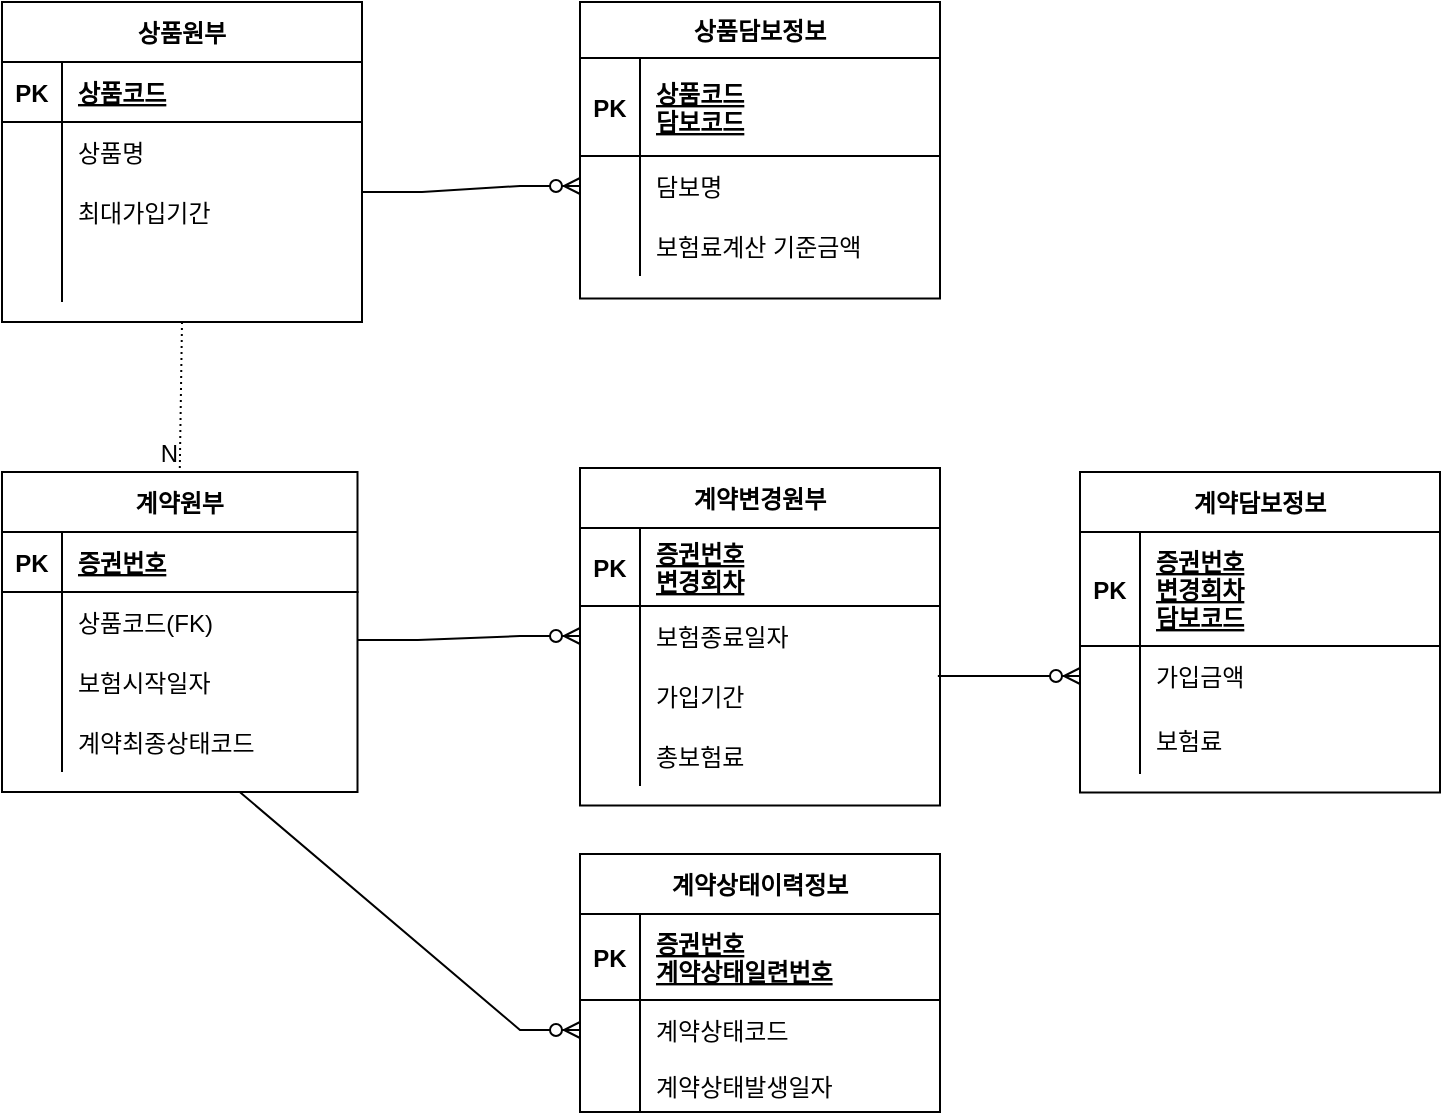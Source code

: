 <mxfile version="15.8.2" type="github">
  <diagram id="ghwDY5kjl9agutE1AJBL" name="Page-1">
    <mxGraphModel dx="1186" dy="769" grid="0" gridSize="10" guides="1" tooltips="1" connect="1" arrows="1" fold="1" page="1" pageScale="1" pageWidth="827" pageHeight="1169" math="0" shadow="0">
      <root>
        <mxCell id="0" />
        <mxCell id="1" parent="0" />
        <mxCell id="liIEnCD_2YWMoND7-9Kx-3" value="상품원부" style="shape=table;startSize=30;container=1;collapsible=1;childLayout=tableLayout;fixedRows=1;rowLines=0;fontStyle=1;align=center;resizeLast=1;" vertex="1" parent="1">
          <mxGeometry x="40" y="50" width="180" height="160" as="geometry" />
        </mxCell>
        <mxCell id="liIEnCD_2YWMoND7-9Kx-4" value="" style="shape=partialRectangle;collapsible=0;dropTarget=0;pointerEvents=0;fillColor=none;top=0;left=0;bottom=1;right=0;points=[[0,0.5],[1,0.5]];portConstraint=eastwest;" vertex="1" parent="liIEnCD_2YWMoND7-9Kx-3">
          <mxGeometry y="30" width="180" height="30" as="geometry" />
        </mxCell>
        <mxCell id="liIEnCD_2YWMoND7-9Kx-5" value="PK" style="shape=partialRectangle;connectable=0;fillColor=none;top=0;left=0;bottom=0;right=0;fontStyle=1;overflow=hidden;" vertex="1" parent="liIEnCD_2YWMoND7-9Kx-4">
          <mxGeometry width="30" height="30" as="geometry">
            <mxRectangle width="30" height="30" as="alternateBounds" />
          </mxGeometry>
        </mxCell>
        <mxCell id="liIEnCD_2YWMoND7-9Kx-6" value="상품코드" style="shape=partialRectangle;connectable=0;fillColor=none;top=0;left=0;bottom=0;right=0;align=left;spacingLeft=6;fontStyle=5;overflow=hidden;" vertex="1" parent="liIEnCD_2YWMoND7-9Kx-4">
          <mxGeometry x="30" width="150" height="30" as="geometry">
            <mxRectangle width="150" height="30" as="alternateBounds" />
          </mxGeometry>
        </mxCell>
        <mxCell id="liIEnCD_2YWMoND7-9Kx-7" value="" style="shape=partialRectangle;collapsible=0;dropTarget=0;pointerEvents=0;fillColor=none;top=0;left=0;bottom=0;right=0;points=[[0,0.5],[1,0.5]];portConstraint=eastwest;" vertex="1" parent="liIEnCD_2YWMoND7-9Kx-3">
          <mxGeometry y="60" width="180" height="30" as="geometry" />
        </mxCell>
        <mxCell id="liIEnCD_2YWMoND7-9Kx-8" value="" style="shape=partialRectangle;connectable=0;fillColor=none;top=0;left=0;bottom=0;right=0;editable=1;overflow=hidden;" vertex="1" parent="liIEnCD_2YWMoND7-9Kx-7">
          <mxGeometry width="30" height="30" as="geometry">
            <mxRectangle width="30" height="30" as="alternateBounds" />
          </mxGeometry>
        </mxCell>
        <mxCell id="liIEnCD_2YWMoND7-9Kx-9" value="상품명" style="shape=partialRectangle;connectable=0;fillColor=none;top=0;left=0;bottom=0;right=0;align=left;spacingLeft=6;overflow=hidden;" vertex="1" parent="liIEnCD_2YWMoND7-9Kx-7">
          <mxGeometry x="30" width="150" height="30" as="geometry">
            <mxRectangle width="150" height="30" as="alternateBounds" />
          </mxGeometry>
        </mxCell>
        <mxCell id="liIEnCD_2YWMoND7-9Kx-10" value="" style="shape=partialRectangle;collapsible=0;dropTarget=0;pointerEvents=0;fillColor=none;top=0;left=0;bottom=0;right=0;points=[[0,0.5],[1,0.5]];portConstraint=eastwest;" vertex="1" parent="liIEnCD_2YWMoND7-9Kx-3">
          <mxGeometry y="90" width="180" height="30" as="geometry" />
        </mxCell>
        <mxCell id="liIEnCD_2YWMoND7-9Kx-11" value="" style="shape=partialRectangle;connectable=0;fillColor=none;top=0;left=0;bottom=0;right=0;editable=1;overflow=hidden;" vertex="1" parent="liIEnCD_2YWMoND7-9Kx-10">
          <mxGeometry width="30" height="30" as="geometry">
            <mxRectangle width="30" height="30" as="alternateBounds" />
          </mxGeometry>
        </mxCell>
        <mxCell id="liIEnCD_2YWMoND7-9Kx-12" value="최대가입기간" style="shape=partialRectangle;connectable=0;fillColor=none;top=0;left=0;bottom=0;right=0;align=left;spacingLeft=6;overflow=hidden;" vertex="1" parent="liIEnCD_2YWMoND7-9Kx-10">
          <mxGeometry x="30" width="150" height="30" as="geometry">
            <mxRectangle width="150" height="30" as="alternateBounds" />
          </mxGeometry>
        </mxCell>
        <mxCell id="liIEnCD_2YWMoND7-9Kx-13" value="" style="shape=partialRectangle;collapsible=0;dropTarget=0;pointerEvents=0;fillColor=none;top=0;left=0;bottom=0;right=0;points=[[0,0.5],[1,0.5]];portConstraint=eastwest;" vertex="1" parent="liIEnCD_2YWMoND7-9Kx-3">
          <mxGeometry y="120" width="180" height="30" as="geometry" />
        </mxCell>
        <mxCell id="liIEnCD_2YWMoND7-9Kx-14" value="" style="shape=partialRectangle;connectable=0;fillColor=none;top=0;left=0;bottom=0;right=0;editable=1;overflow=hidden;" vertex="1" parent="liIEnCD_2YWMoND7-9Kx-13">
          <mxGeometry width="30" height="30" as="geometry">
            <mxRectangle width="30" height="30" as="alternateBounds" />
          </mxGeometry>
        </mxCell>
        <mxCell id="liIEnCD_2YWMoND7-9Kx-15" value="" style="shape=partialRectangle;connectable=0;fillColor=none;top=0;left=0;bottom=0;right=0;align=left;spacingLeft=6;overflow=hidden;" vertex="1" parent="liIEnCD_2YWMoND7-9Kx-13">
          <mxGeometry x="30" width="150" height="30" as="geometry">
            <mxRectangle width="150" height="30" as="alternateBounds" />
          </mxGeometry>
        </mxCell>
        <mxCell id="liIEnCD_2YWMoND7-9Kx-16" value="상품담보정보" style="shape=table;startSize=28;container=1;collapsible=1;childLayout=tableLayout;fixedRows=1;rowLines=0;fontStyle=1;align=center;resizeLast=1;" vertex="1" parent="1">
          <mxGeometry x="329" y="50" width="180" height="148.25" as="geometry" />
        </mxCell>
        <mxCell id="liIEnCD_2YWMoND7-9Kx-17" value="" style="shape=partialRectangle;collapsible=0;dropTarget=0;pointerEvents=0;fillColor=none;top=0;left=0;bottom=1;right=0;points=[[0,0.5],[1,0.5]];portConstraint=eastwest;" vertex="1" parent="liIEnCD_2YWMoND7-9Kx-16">
          <mxGeometry y="28" width="180" height="49" as="geometry" />
        </mxCell>
        <mxCell id="liIEnCD_2YWMoND7-9Kx-18" value="PK" style="shape=partialRectangle;connectable=0;fillColor=none;top=0;left=0;bottom=0;right=0;fontStyle=1;overflow=hidden;" vertex="1" parent="liIEnCD_2YWMoND7-9Kx-17">
          <mxGeometry width="30" height="49" as="geometry">
            <mxRectangle width="30" height="49" as="alternateBounds" />
          </mxGeometry>
        </mxCell>
        <mxCell id="liIEnCD_2YWMoND7-9Kx-19" value="상품코드&#xa;담보코드" style="shape=partialRectangle;connectable=0;fillColor=none;top=0;left=0;bottom=0;right=0;align=left;spacingLeft=6;fontStyle=5;overflow=hidden;" vertex="1" parent="liIEnCD_2YWMoND7-9Kx-17">
          <mxGeometry x="30" width="150" height="49" as="geometry">
            <mxRectangle width="150" height="49" as="alternateBounds" />
          </mxGeometry>
        </mxCell>
        <mxCell id="liIEnCD_2YWMoND7-9Kx-20" value="" style="shape=partialRectangle;collapsible=0;dropTarget=0;pointerEvents=0;fillColor=none;top=0;left=0;bottom=0;right=0;points=[[0,0.5],[1,0.5]];portConstraint=eastwest;" vertex="1" parent="liIEnCD_2YWMoND7-9Kx-16">
          <mxGeometry y="77" width="180" height="30" as="geometry" />
        </mxCell>
        <mxCell id="liIEnCD_2YWMoND7-9Kx-21" value="" style="shape=partialRectangle;connectable=0;fillColor=none;top=0;left=0;bottom=0;right=0;editable=1;overflow=hidden;" vertex="1" parent="liIEnCD_2YWMoND7-9Kx-20">
          <mxGeometry width="30" height="30" as="geometry">
            <mxRectangle width="30" height="30" as="alternateBounds" />
          </mxGeometry>
        </mxCell>
        <mxCell id="liIEnCD_2YWMoND7-9Kx-22" value="담보명" style="shape=partialRectangle;connectable=0;fillColor=none;top=0;left=0;bottom=0;right=0;align=left;spacingLeft=6;overflow=hidden;" vertex="1" parent="liIEnCD_2YWMoND7-9Kx-20">
          <mxGeometry x="30" width="150" height="30" as="geometry">
            <mxRectangle width="150" height="30" as="alternateBounds" />
          </mxGeometry>
        </mxCell>
        <mxCell id="liIEnCD_2YWMoND7-9Kx-23" value="" style="shape=partialRectangle;collapsible=0;dropTarget=0;pointerEvents=0;fillColor=none;top=0;left=0;bottom=0;right=0;points=[[0,0.5],[1,0.5]];portConstraint=eastwest;" vertex="1" parent="liIEnCD_2YWMoND7-9Kx-16">
          <mxGeometry y="107" width="180" height="30" as="geometry" />
        </mxCell>
        <mxCell id="liIEnCD_2YWMoND7-9Kx-24" value="" style="shape=partialRectangle;connectable=0;fillColor=none;top=0;left=0;bottom=0;right=0;editable=1;overflow=hidden;" vertex="1" parent="liIEnCD_2YWMoND7-9Kx-23">
          <mxGeometry width="30" height="30" as="geometry">
            <mxRectangle width="30" height="30" as="alternateBounds" />
          </mxGeometry>
        </mxCell>
        <mxCell id="liIEnCD_2YWMoND7-9Kx-25" value="보험료계산 기준금액" style="shape=partialRectangle;connectable=0;fillColor=none;top=0;left=0;bottom=0;right=0;align=left;spacingLeft=6;overflow=hidden;" vertex="1" parent="liIEnCD_2YWMoND7-9Kx-23">
          <mxGeometry x="30" width="150" height="30" as="geometry">
            <mxRectangle width="150" height="30" as="alternateBounds" />
          </mxGeometry>
        </mxCell>
        <mxCell id="liIEnCD_2YWMoND7-9Kx-31" value="계약원부" style="shape=table;startSize=30;container=1;collapsible=1;childLayout=tableLayout;fixedRows=1;rowLines=0;fontStyle=1;align=center;resizeLast=1;" vertex="1" parent="1">
          <mxGeometry x="40" y="285" width="177.75" height="160" as="geometry" />
        </mxCell>
        <mxCell id="liIEnCD_2YWMoND7-9Kx-32" value="" style="shape=partialRectangle;collapsible=0;dropTarget=0;pointerEvents=0;fillColor=none;top=0;left=0;bottom=1;right=0;points=[[0,0.5],[1,0.5]];portConstraint=eastwest;" vertex="1" parent="liIEnCD_2YWMoND7-9Kx-31">
          <mxGeometry y="30" width="177.75" height="30" as="geometry" />
        </mxCell>
        <mxCell id="liIEnCD_2YWMoND7-9Kx-33" value="PK" style="shape=partialRectangle;connectable=0;fillColor=none;top=0;left=0;bottom=0;right=0;fontStyle=1;overflow=hidden;" vertex="1" parent="liIEnCD_2YWMoND7-9Kx-32">
          <mxGeometry width="30" height="30" as="geometry">
            <mxRectangle width="30" height="30" as="alternateBounds" />
          </mxGeometry>
        </mxCell>
        <mxCell id="liIEnCD_2YWMoND7-9Kx-34" value="증권번호" style="shape=partialRectangle;connectable=0;fillColor=none;top=0;left=0;bottom=0;right=0;align=left;spacingLeft=6;fontStyle=5;overflow=hidden;" vertex="1" parent="liIEnCD_2YWMoND7-9Kx-32">
          <mxGeometry x="30" width="147.75" height="30" as="geometry">
            <mxRectangle width="147.75" height="30" as="alternateBounds" />
          </mxGeometry>
        </mxCell>
        <mxCell id="liIEnCD_2YWMoND7-9Kx-35" value="" style="shape=partialRectangle;collapsible=0;dropTarget=0;pointerEvents=0;fillColor=none;top=0;left=0;bottom=0;right=0;points=[[0,0.5],[1,0.5]];portConstraint=eastwest;" vertex="1" parent="liIEnCD_2YWMoND7-9Kx-31">
          <mxGeometry y="60" width="177.75" height="30" as="geometry" />
        </mxCell>
        <mxCell id="liIEnCD_2YWMoND7-9Kx-36" value="" style="shape=partialRectangle;connectable=0;fillColor=none;top=0;left=0;bottom=0;right=0;editable=1;overflow=hidden;" vertex="1" parent="liIEnCD_2YWMoND7-9Kx-35">
          <mxGeometry width="30" height="30" as="geometry">
            <mxRectangle width="30" height="30" as="alternateBounds" />
          </mxGeometry>
        </mxCell>
        <mxCell id="liIEnCD_2YWMoND7-9Kx-37" value="상품코드(FK)" style="shape=partialRectangle;connectable=0;fillColor=none;top=0;left=0;bottom=0;right=0;align=left;spacingLeft=6;overflow=hidden;" vertex="1" parent="liIEnCD_2YWMoND7-9Kx-35">
          <mxGeometry x="30" width="147.75" height="30" as="geometry">
            <mxRectangle width="147.75" height="30" as="alternateBounds" />
          </mxGeometry>
        </mxCell>
        <mxCell id="liIEnCD_2YWMoND7-9Kx-38" value="" style="shape=partialRectangle;collapsible=0;dropTarget=0;pointerEvents=0;fillColor=none;top=0;left=0;bottom=0;right=0;points=[[0,0.5],[1,0.5]];portConstraint=eastwest;" vertex="1" parent="liIEnCD_2YWMoND7-9Kx-31">
          <mxGeometry y="90" width="177.75" height="30" as="geometry" />
        </mxCell>
        <mxCell id="liIEnCD_2YWMoND7-9Kx-39" value="" style="shape=partialRectangle;connectable=0;fillColor=none;top=0;left=0;bottom=0;right=0;editable=1;overflow=hidden;" vertex="1" parent="liIEnCD_2YWMoND7-9Kx-38">
          <mxGeometry width="30" height="30" as="geometry">
            <mxRectangle width="30" height="30" as="alternateBounds" />
          </mxGeometry>
        </mxCell>
        <mxCell id="liIEnCD_2YWMoND7-9Kx-40" value="보험시작일자" style="shape=partialRectangle;connectable=0;fillColor=none;top=0;left=0;bottom=0;right=0;align=left;spacingLeft=6;overflow=hidden;" vertex="1" parent="liIEnCD_2YWMoND7-9Kx-38">
          <mxGeometry x="30" width="147.75" height="30" as="geometry">
            <mxRectangle width="147.75" height="30" as="alternateBounds" />
          </mxGeometry>
        </mxCell>
        <mxCell id="liIEnCD_2YWMoND7-9Kx-41" value="" style="shape=partialRectangle;collapsible=0;dropTarget=0;pointerEvents=0;fillColor=none;top=0;left=0;bottom=0;right=0;points=[[0,0.5],[1,0.5]];portConstraint=eastwest;" vertex="1" parent="liIEnCD_2YWMoND7-9Kx-31">
          <mxGeometry y="120" width="177.75" height="30" as="geometry" />
        </mxCell>
        <mxCell id="liIEnCD_2YWMoND7-9Kx-42" value="" style="shape=partialRectangle;connectable=0;fillColor=none;top=0;left=0;bottom=0;right=0;editable=1;overflow=hidden;" vertex="1" parent="liIEnCD_2YWMoND7-9Kx-41">
          <mxGeometry width="30" height="30" as="geometry">
            <mxRectangle width="30" height="30" as="alternateBounds" />
          </mxGeometry>
        </mxCell>
        <mxCell id="liIEnCD_2YWMoND7-9Kx-43" value="계약최종상태코드" style="shape=partialRectangle;connectable=0;fillColor=none;top=0;left=0;bottom=0;right=0;align=left;spacingLeft=6;overflow=hidden;" vertex="1" parent="liIEnCD_2YWMoND7-9Kx-41">
          <mxGeometry x="30" width="147.75" height="30" as="geometry">
            <mxRectangle width="147.75" height="30" as="alternateBounds" />
          </mxGeometry>
        </mxCell>
        <mxCell id="liIEnCD_2YWMoND7-9Kx-44" value="계약변경원부" style="shape=table;startSize=30;container=1;collapsible=1;childLayout=tableLayout;fixedRows=1;rowLines=0;fontStyle=1;align=center;resizeLast=1;" vertex="1" parent="1">
          <mxGeometry x="329" y="283" width="180" height="168.75" as="geometry" />
        </mxCell>
        <mxCell id="liIEnCD_2YWMoND7-9Kx-45" value="" style="shape=partialRectangle;collapsible=0;dropTarget=0;pointerEvents=0;fillColor=none;top=0;left=0;bottom=1;right=0;points=[[0,0.5],[1,0.5]];portConstraint=eastwest;" vertex="1" parent="liIEnCD_2YWMoND7-9Kx-44">
          <mxGeometry y="30" width="180" height="39" as="geometry" />
        </mxCell>
        <mxCell id="liIEnCD_2YWMoND7-9Kx-46" value="PK" style="shape=partialRectangle;connectable=0;fillColor=none;top=0;left=0;bottom=0;right=0;fontStyle=1;overflow=hidden;" vertex="1" parent="liIEnCD_2YWMoND7-9Kx-45">
          <mxGeometry width="30" height="39" as="geometry">
            <mxRectangle width="30" height="39" as="alternateBounds" />
          </mxGeometry>
        </mxCell>
        <mxCell id="liIEnCD_2YWMoND7-9Kx-47" value="증권번호&#xa;변경회차" style="shape=partialRectangle;connectable=0;fillColor=none;top=0;left=0;bottom=0;right=0;align=left;spacingLeft=6;fontStyle=5;overflow=hidden;" vertex="1" parent="liIEnCD_2YWMoND7-9Kx-45">
          <mxGeometry x="30" width="150" height="39" as="geometry">
            <mxRectangle width="150" height="39" as="alternateBounds" />
          </mxGeometry>
        </mxCell>
        <mxCell id="liIEnCD_2YWMoND7-9Kx-48" value="" style="shape=partialRectangle;collapsible=0;dropTarget=0;pointerEvents=0;fillColor=none;top=0;left=0;bottom=0;right=0;points=[[0,0.5],[1,0.5]];portConstraint=eastwest;" vertex="1" parent="liIEnCD_2YWMoND7-9Kx-44">
          <mxGeometry y="69" width="180" height="30" as="geometry" />
        </mxCell>
        <mxCell id="liIEnCD_2YWMoND7-9Kx-49" value="" style="shape=partialRectangle;connectable=0;fillColor=none;top=0;left=0;bottom=0;right=0;editable=1;overflow=hidden;" vertex="1" parent="liIEnCD_2YWMoND7-9Kx-48">
          <mxGeometry width="30" height="30" as="geometry">
            <mxRectangle width="30" height="30" as="alternateBounds" />
          </mxGeometry>
        </mxCell>
        <mxCell id="liIEnCD_2YWMoND7-9Kx-50" value="보험종료일자" style="shape=partialRectangle;connectable=0;fillColor=none;top=0;left=0;bottom=0;right=0;align=left;spacingLeft=6;overflow=hidden;" vertex="1" parent="liIEnCD_2YWMoND7-9Kx-48">
          <mxGeometry x="30" width="150" height="30" as="geometry">
            <mxRectangle width="150" height="30" as="alternateBounds" />
          </mxGeometry>
        </mxCell>
        <mxCell id="liIEnCD_2YWMoND7-9Kx-51" value="" style="shape=partialRectangle;collapsible=0;dropTarget=0;pointerEvents=0;fillColor=none;top=0;left=0;bottom=0;right=0;points=[[0,0.5],[1,0.5]];portConstraint=eastwest;" vertex="1" parent="liIEnCD_2YWMoND7-9Kx-44">
          <mxGeometry y="99" width="180" height="30" as="geometry" />
        </mxCell>
        <mxCell id="liIEnCD_2YWMoND7-9Kx-52" value="" style="shape=partialRectangle;connectable=0;fillColor=none;top=0;left=0;bottom=0;right=0;editable=1;overflow=hidden;" vertex="1" parent="liIEnCD_2YWMoND7-9Kx-51">
          <mxGeometry width="30" height="30" as="geometry">
            <mxRectangle width="30" height="30" as="alternateBounds" />
          </mxGeometry>
        </mxCell>
        <mxCell id="liIEnCD_2YWMoND7-9Kx-53" value="가입기간" style="shape=partialRectangle;connectable=0;fillColor=none;top=0;left=0;bottom=0;right=0;align=left;spacingLeft=6;overflow=hidden;" vertex="1" parent="liIEnCD_2YWMoND7-9Kx-51">
          <mxGeometry x="30" width="150" height="30" as="geometry">
            <mxRectangle width="150" height="30" as="alternateBounds" />
          </mxGeometry>
        </mxCell>
        <mxCell id="liIEnCD_2YWMoND7-9Kx-54" value="" style="shape=partialRectangle;collapsible=0;dropTarget=0;pointerEvents=0;fillColor=none;top=0;left=0;bottom=0;right=0;points=[[0,0.5],[1,0.5]];portConstraint=eastwest;" vertex="1" parent="liIEnCD_2YWMoND7-9Kx-44">
          <mxGeometry y="129" width="180" height="30" as="geometry" />
        </mxCell>
        <mxCell id="liIEnCD_2YWMoND7-9Kx-55" value="" style="shape=partialRectangle;connectable=0;fillColor=none;top=0;left=0;bottom=0;right=0;editable=1;overflow=hidden;" vertex="1" parent="liIEnCD_2YWMoND7-9Kx-54">
          <mxGeometry width="30" height="30" as="geometry">
            <mxRectangle width="30" height="30" as="alternateBounds" />
          </mxGeometry>
        </mxCell>
        <mxCell id="liIEnCD_2YWMoND7-9Kx-56" value="총보험료" style="shape=partialRectangle;connectable=0;fillColor=none;top=0;left=0;bottom=0;right=0;align=left;spacingLeft=6;overflow=hidden;" vertex="1" parent="liIEnCD_2YWMoND7-9Kx-54">
          <mxGeometry x="30" width="150" height="30" as="geometry">
            <mxRectangle width="150" height="30" as="alternateBounds" />
          </mxGeometry>
        </mxCell>
        <mxCell id="liIEnCD_2YWMoND7-9Kx-58" value="" style="endArrow=none;html=1;rounded=0;dashed=1;dashPattern=1 2;exitX=0.5;exitY=1;exitDx=0;exitDy=0;entryX=0.5;entryY=0;entryDx=0;entryDy=0;" edge="1" parent="1" source="liIEnCD_2YWMoND7-9Kx-3" target="liIEnCD_2YWMoND7-9Kx-31">
          <mxGeometry relative="1" as="geometry">
            <mxPoint x="-49" y="245" as="sourcePoint" />
            <mxPoint x="111" y="245" as="targetPoint" />
          </mxGeometry>
        </mxCell>
        <mxCell id="liIEnCD_2YWMoND7-9Kx-59" value="N" style="resizable=0;html=1;align=right;verticalAlign=bottom;" connectable="0" vertex="1" parent="liIEnCD_2YWMoND7-9Kx-58">
          <mxGeometry x="1" relative="1" as="geometry" />
        </mxCell>
        <mxCell id="liIEnCD_2YWMoND7-9Kx-62" value="계약상태이력정보" style="shape=table;startSize=30;container=1;collapsible=1;childLayout=tableLayout;fixedRows=1;rowLines=0;fontStyle=1;align=center;resizeLast=1;" vertex="1" parent="1">
          <mxGeometry x="329" y="476" width="180" height="129" as="geometry" />
        </mxCell>
        <mxCell id="liIEnCD_2YWMoND7-9Kx-63" value="" style="shape=partialRectangle;collapsible=0;dropTarget=0;pointerEvents=0;fillColor=none;top=0;left=0;bottom=1;right=0;points=[[0,0.5],[1,0.5]];portConstraint=eastwest;" vertex="1" parent="liIEnCD_2YWMoND7-9Kx-62">
          <mxGeometry y="30" width="180" height="43" as="geometry" />
        </mxCell>
        <mxCell id="liIEnCD_2YWMoND7-9Kx-64" value="PK" style="shape=partialRectangle;connectable=0;fillColor=none;top=0;left=0;bottom=0;right=0;fontStyle=1;overflow=hidden;" vertex="1" parent="liIEnCD_2YWMoND7-9Kx-63">
          <mxGeometry width="30" height="43" as="geometry">
            <mxRectangle width="30" height="43" as="alternateBounds" />
          </mxGeometry>
        </mxCell>
        <mxCell id="liIEnCD_2YWMoND7-9Kx-65" value="증권번호&#xa;계약상태일련번호" style="shape=partialRectangle;connectable=0;fillColor=none;top=0;left=0;bottom=0;right=0;align=left;spacingLeft=6;fontStyle=5;overflow=hidden;" vertex="1" parent="liIEnCD_2YWMoND7-9Kx-63">
          <mxGeometry x="30" width="150" height="43" as="geometry">
            <mxRectangle width="150" height="43" as="alternateBounds" />
          </mxGeometry>
        </mxCell>
        <mxCell id="liIEnCD_2YWMoND7-9Kx-66" value="" style="shape=partialRectangle;collapsible=0;dropTarget=0;pointerEvents=0;fillColor=none;top=0;left=0;bottom=0;right=0;points=[[0,0.5],[1,0.5]];portConstraint=eastwest;" vertex="1" parent="liIEnCD_2YWMoND7-9Kx-62">
          <mxGeometry y="73" width="180" height="30" as="geometry" />
        </mxCell>
        <mxCell id="liIEnCD_2YWMoND7-9Kx-67" value="" style="shape=partialRectangle;connectable=0;fillColor=none;top=0;left=0;bottom=0;right=0;editable=1;overflow=hidden;" vertex="1" parent="liIEnCD_2YWMoND7-9Kx-66">
          <mxGeometry width="30" height="30" as="geometry">
            <mxRectangle width="30" height="30" as="alternateBounds" />
          </mxGeometry>
        </mxCell>
        <mxCell id="liIEnCD_2YWMoND7-9Kx-68" value="계약상태코드" style="shape=partialRectangle;connectable=0;fillColor=none;top=0;left=0;bottom=0;right=0;align=left;spacingLeft=6;overflow=hidden;" vertex="1" parent="liIEnCD_2YWMoND7-9Kx-66">
          <mxGeometry x="30" width="150" height="30" as="geometry">
            <mxRectangle width="150" height="30" as="alternateBounds" />
          </mxGeometry>
        </mxCell>
        <mxCell id="liIEnCD_2YWMoND7-9Kx-69" value="" style="shape=partialRectangle;collapsible=0;dropTarget=0;pointerEvents=0;fillColor=none;top=0;left=0;bottom=0;right=0;points=[[0,0.5],[1,0.5]];portConstraint=eastwest;" vertex="1" parent="liIEnCD_2YWMoND7-9Kx-62">
          <mxGeometry y="103" width="180" height="26" as="geometry" />
        </mxCell>
        <mxCell id="liIEnCD_2YWMoND7-9Kx-70" value="" style="shape=partialRectangle;connectable=0;fillColor=none;top=0;left=0;bottom=0;right=0;editable=1;overflow=hidden;" vertex="1" parent="liIEnCD_2YWMoND7-9Kx-69">
          <mxGeometry width="30" height="26" as="geometry">
            <mxRectangle width="30" height="26" as="alternateBounds" />
          </mxGeometry>
        </mxCell>
        <mxCell id="liIEnCD_2YWMoND7-9Kx-71" value="계약상태발생일자" style="shape=partialRectangle;connectable=0;fillColor=none;top=0;left=0;bottom=0;right=0;align=left;spacingLeft=6;overflow=hidden;" vertex="1" parent="liIEnCD_2YWMoND7-9Kx-69">
          <mxGeometry x="30" width="150" height="26" as="geometry">
            <mxRectangle width="150" height="26" as="alternateBounds" />
          </mxGeometry>
        </mxCell>
        <mxCell id="liIEnCD_2YWMoND7-9Kx-77" value="" style="edgeStyle=entityRelationEdgeStyle;fontSize=12;html=1;endArrow=ERzeroToMany;endFill=1;rounded=0;entryX=0;entryY=0.5;entryDx=0;entryDy=0;exitX=1;exitY=0.167;exitDx=0;exitDy=0;exitPerimeter=0;" edge="1" parent="1" source="liIEnCD_2YWMoND7-9Kx-10" target="liIEnCD_2YWMoND7-9Kx-20">
          <mxGeometry width="100" height="100" relative="1" as="geometry">
            <mxPoint x="195" y="198.25" as="sourcePoint" />
            <mxPoint x="319" y="139" as="targetPoint" />
          </mxGeometry>
        </mxCell>
        <mxCell id="liIEnCD_2YWMoND7-9Kx-78" value="" style="edgeStyle=entityRelationEdgeStyle;fontSize=12;html=1;endArrow=ERzeroToMany;endFill=1;rounded=0;entryX=0;entryY=0.5;entryDx=0;entryDy=0;exitX=1.001;exitY=0.8;exitDx=0;exitDy=0;exitPerimeter=0;" edge="1" parent="1" source="liIEnCD_2YWMoND7-9Kx-35" target="liIEnCD_2YWMoND7-9Kx-48">
          <mxGeometry width="100" height="100" relative="1" as="geometry">
            <mxPoint x="230" y="155.01" as="sourcePoint" />
            <mxPoint x="339" y="152" as="targetPoint" />
          </mxGeometry>
        </mxCell>
        <mxCell id="liIEnCD_2YWMoND7-9Kx-79" value="" style="edgeStyle=entityRelationEdgeStyle;fontSize=12;html=1;endArrow=ERzeroToMany;endFill=1;rounded=0;entryX=0;entryY=0.5;entryDx=0;entryDy=0;exitX=0.5;exitY=1;exitDx=0;exitDy=0;" edge="1" parent="1" source="liIEnCD_2YWMoND7-9Kx-31" target="liIEnCD_2YWMoND7-9Kx-66">
          <mxGeometry width="100" height="100" relative="1" as="geometry">
            <mxPoint x="227.928" y="379" as="sourcePoint" />
            <mxPoint x="339" y="377" as="targetPoint" />
          </mxGeometry>
        </mxCell>
        <mxCell id="liIEnCD_2YWMoND7-9Kx-80" value="계약담보정보" style="shape=table;startSize=30;container=1;collapsible=1;childLayout=tableLayout;fixedRows=1;rowLines=0;fontStyle=1;align=center;resizeLast=1;" vertex="1" parent="1">
          <mxGeometry x="579" y="285" width="180" height="160.25" as="geometry" />
        </mxCell>
        <mxCell id="liIEnCD_2YWMoND7-9Kx-81" value="" style="shape=partialRectangle;collapsible=0;dropTarget=0;pointerEvents=0;fillColor=none;top=0;left=0;bottom=1;right=0;points=[[0,0.5],[1,0.5]];portConstraint=eastwest;" vertex="1" parent="liIEnCD_2YWMoND7-9Kx-80">
          <mxGeometry y="30" width="180" height="57" as="geometry" />
        </mxCell>
        <mxCell id="liIEnCD_2YWMoND7-9Kx-82" value="PK" style="shape=partialRectangle;connectable=0;fillColor=none;top=0;left=0;bottom=0;right=0;fontStyle=1;overflow=hidden;" vertex="1" parent="liIEnCD_2YWMoND7-9Kx-81">
          <mxGeometry width="30" height="57" as="geometry">
            <mxRectangle width="30" height="57" as="alternateBounds" />
          </mxGeometry>
        </mxCell>
        <mxCell id="liIEnCD_2YWMoND7-9Kx-83" value="증권번호&#xa;변경회차&#xa;담보코드" style="shape=partialRectangle;connectable=0;fillColor=none;top=0;left=0;bottom=0;right=0;align=left;spacingLeft=6;fontStyle=5;overflow=hidden;" vertex="1" parent="liIEnCD_2YWMoND7-9Kx-81">
          <mxGeometry x="30" width="150" height="57" as="geometry">
            <mxRectangle width="150" height="57" as="alternateBounds" />
          </mxGeometry>
        </mxCell>
        <mxCell id="liIEnCD_2YWMoND7-9Kx-84" value="" style="shape=partialRectangle;collapsible=0;dropTarget=0;pointerEvents=0;fillColor=none;top=0;left=0;bottom=0;right=0;points=[[0,0.5],[1,0.5]];portConstraint=eastwest;" vertex="1" parent="liIEnCD_2YWMoND7-9Kx-80">
          <mxGeometry y="87" width="180" height="30" as="geometry" />
        </mxCell>
        <mxCell id="liIEnCD_2YWMoND7-9Kx-85" value="" style="shape=partialRectangle;connectable=0;fillColor=none;top=0;left=0;bottom=0;right=0;editable=1;overflow=hidden;" vertex="1" parent="liIEnCD_2YWMoND7-9Kx-84">
          <mxGeometry width="30" height="30" as="geometry">
            <mxRectangle width="30" height="30" as="alternateBounds" />
          </mxGeometry>
        </mxCell>
        <mxCell id="liIEnCD_2YWMoND7-9Kx-86" value="가입금액" style="shape=partialRectangle;connectable=0;fillColor=none;top=0;left=0;bottom=0;right=0;align=left;spacingLeft=6;overflow=hidden;" vertex="1" parent="liIEnCD_2YWMoND7-9Kx-84">
          <mxGeometry x="30" width="150" height="30" as="geometry">
            <mxRectangle width="150" height="30" as="alternateBounds" />
          </mxGeometry>
        </mxCell>
        <mxCell id="liIEnCD_2YWMoND7-9Kx-87" value="" style="shape=partialRectangle;collapsible=0;dropTarget=0;pointerEvents=0;fillColor=none;top=0;left=0;bottom=0;right=0;points=[[0,0.5],[1,0.5]];portConstraint=eastwest;" vertex="1" parent="liIEnCD_2YWMoND7-9Kx-80">
          <mxGeometry y="117" width="180" height="34" as="geometry" />
        </mxCell>
        <mxCell id="liIEnCD_2YWMoND7-9Kx-88" value="" style="shape=partialRectangle;connectable=0;fillColor=none;top=0;left=0;bottom=0;right=0;editable=1;overflow=hidden;" vertex="1" parent="liIEnCD_2YWMoND7-9Kx-87">
          <mxGeometry width="30" height="34" as="geometry">
            <mxRectangle width="30" height="34" as="alternateBounds" />
          </mxGeometry>
        </mxCell>
        <mxCell id="liIEnCD_2YWMoND7-9Kx-89" value="보험료" style="shape=partialRectangle;connectable=0;fillColor=none;top=0;left=0;bottom=0;right=0;align=left;spacingLeft=6;overflow=hidden;" vertex="1" parent="liIEnCD_2YWMoND7-9Kx-87">
          <mxGeometry x="30" width="150" height="34" as="geometry">
            <mxRectangle width="150" height="34" as="alternateBounds" />
          </mxGeometry>
        </mxCell>
        <mxCell id="liIEnCD_2YWMoND7-9Kx-93" value="" style="edgeStyle=entityRelationEdgeStyle;fontSize=12;html=1;endArrow=ERzeroToMany;endFill=1;rounded=0;entryX=0;entryY=0.5;entryDx=0;entryDy=0;exitX=0.994;exitY=0.167;exitDx=0;exitDy=0;exitPerimeter=0;" edge="1" parent="1" source="liIEnCD_2YWMoND7-9Kx-51" target="liIEnCD_2YWMoND7-9Kx-84">
          <mxGeometry width="100" height="100" relative="1" as="geometry">
            <mxPoint x="460" y="218" as="sourcePoint" />
            <mxPoint x="471" y="267" as="targetPoint" />
          </mxGeometry>
        </mxCell>
      </root>
    </mxGraphModel>
  </diagram>
</mxfile>
